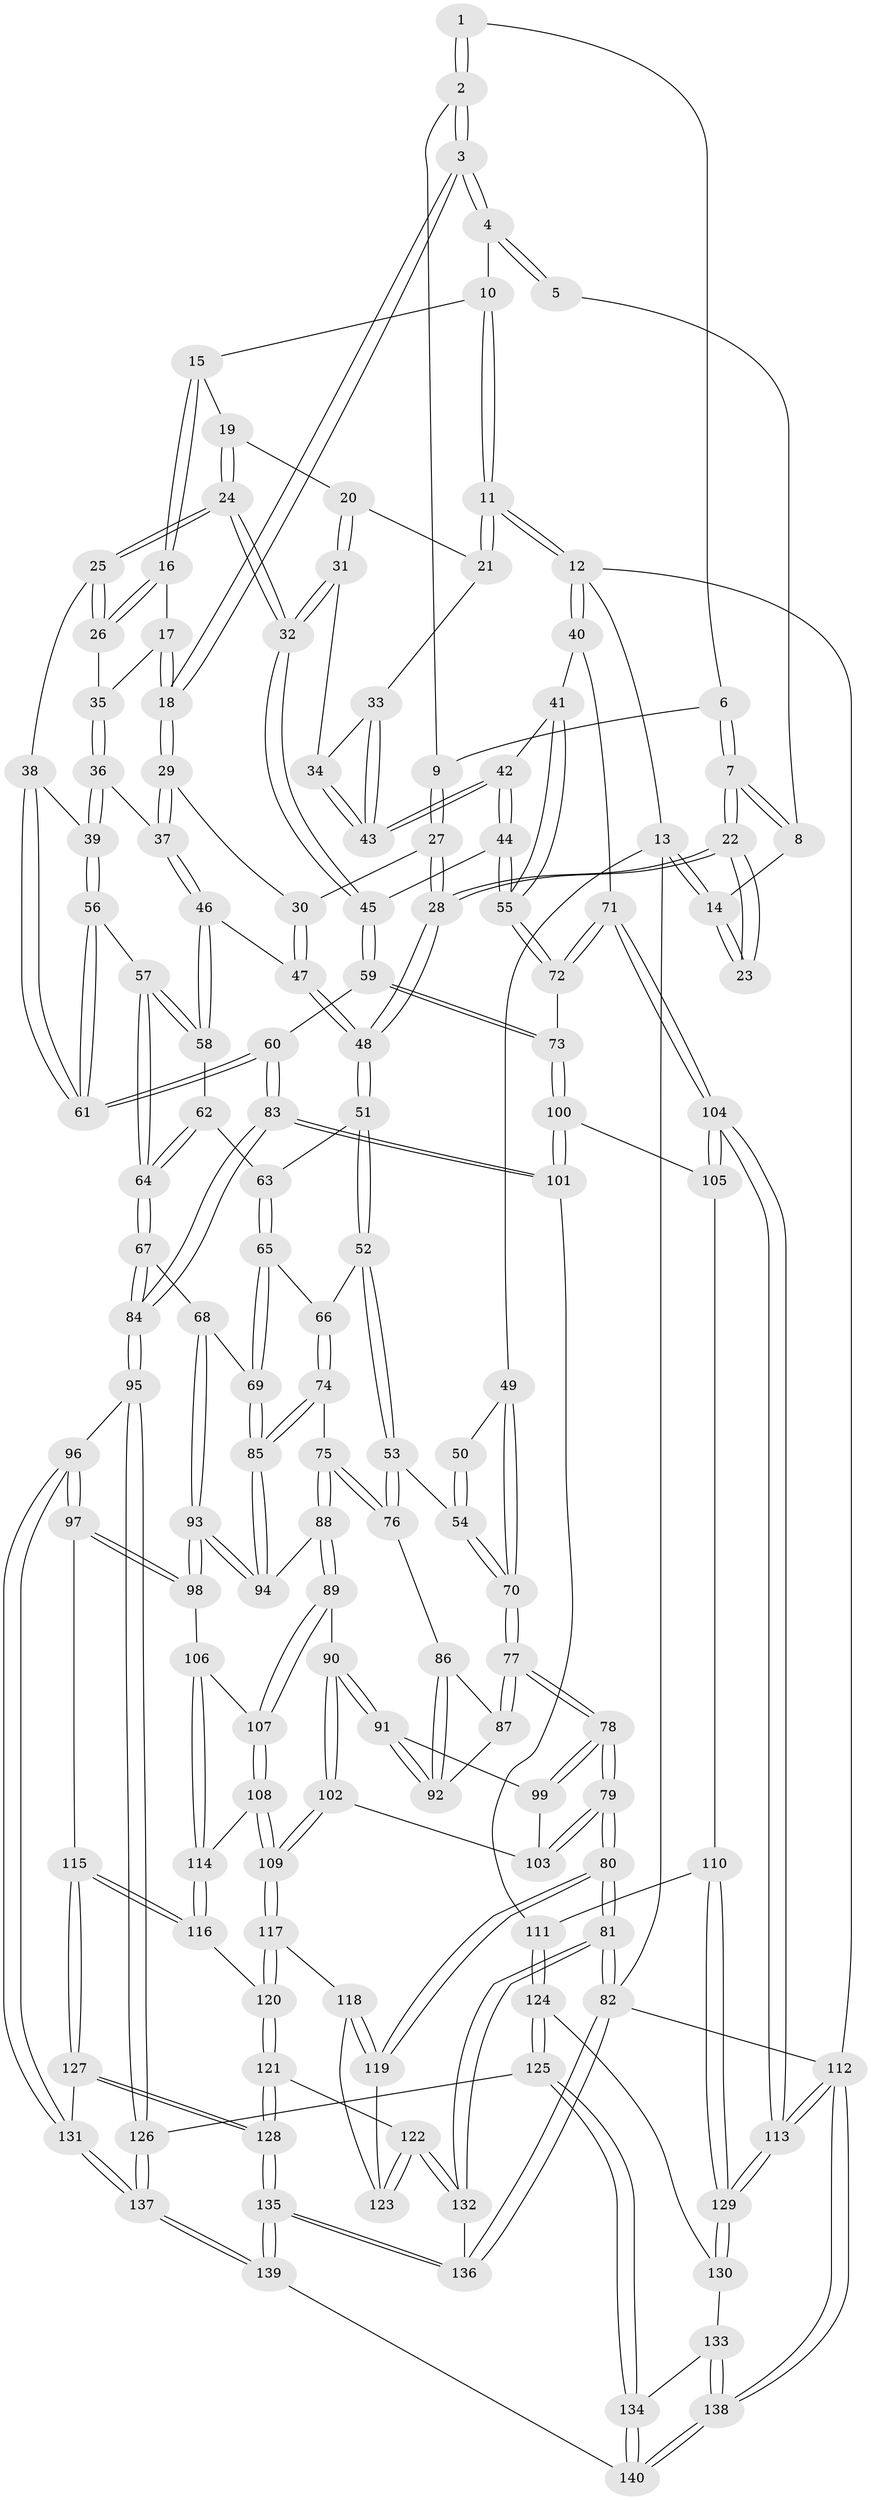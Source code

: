 // Generated by graph-tools (version 1.1) at 2025/38/03/09/25 02:38:23]
// undirected, 140 vertices, 347 edges
graph export_dot {
graph [start="1"]
  node [color=gray90,style=filled];
  1 [pos="+0.20124767242264385+0"];
  2 [pos="+0.32142885865428583+0.1029161368570567"];
  3 [pos="+0.3767802204579975+0.08314673629543949"];
  4 [pos="+0.491511535865193+0"];
  5 [pos="+0.14318967189089135+0"];
  6 [pos="+0.21905755751426564+0.0662069500927232"];
  7 [pos="+0.1900703050420345+0.14017263754553477"];
  8 [pos="+0+0"];
  9 [pos="+0.30652698795248867+0.11255027584454352"];
  10 [pos="+0.5407797597786054+0"];
  11 [pos="+1+0"];
  12 [pos="+1+0"];
  13 [pos="+0+0"];
  14 [pos="+0+0"];
  15 [pos="+0.5723026047775203+0"];
  16 [pos="+0.5418241073360774+0.11525440206996664"];
  17 [pos="+0.4198512531717499+0.1496883552058478"];
  18 [pos="+0.4005158121720146+0.1504969322930075"];
  19 [pos="+0.6714015416046324+0.07136305962856591"];
  20 [pos="+0.8009989188954931+0.1103105229983301"];
  21 [pos="+0.9171651106497588+0.025459824889230764"];
  22 [pos="+0.1780951826454258+0.18247301920128497"];
  23 [pos="+0.17062821886941687+0.18015759489859096"];
  24 [pos="+0.6726833936371943+0.22957602305187716"];
  25 [pos="+0.613064236759928+0.2362810849817543"];
  26 [pos="+0.5418993720866165+0.11955870273444621"];
  27 [pos="+0.2584836976291689+0.18981412852211604"];
  28 [pos="+0.20926402831224858+0.21287129775556024"];
  29 [pos="+0.3985488972633453+0.18198471125014118"];
  30 [pos="+0.3319241695231866+0.2107261868526747"];
  31 [pos="+0.7901866837797816+0.17508901515175546"];
  32 [pos="+0.7412731571554286+0.26664433060623155"];
  33 [pos="+0.8925770183923444+0.1794503170771276"];
  34 [pos="+0.7924828277446573+0.1756804190570409"];
  35 [pos="+0.5030573420691062+0.1736732554945105"];
  36 [pos="+0.4778073791452419+0.24546141180825845"];
  37 [pos="+0.43534571352531476+0.23618621519326086"];
  38 [pos="+0.6054604096266136+0.24259999532648402"];
  39 [pos="+0.5170400858647544+0.28293846409164364"];
  40 [pos="+1+0.15704861264218709"];
  41 [pos="+1+0.21840909067944775"];
  42 [pos="+0.8951421057928705+0.21657017600500753"];
  43 [pos="+0.8949087077616351+0.215942419161798"];
  44 [pos="+0.8258803822027133+0.3535244294067734"];
  45 [pos="+0.7821729962928516+0.346525153341691"];
  46 [pos="+0.37925467153367576+0.2931705374784449"];
  47 [pos="+0.3471593356243596+0.27855629067999654"];
  48 [pos="+0.20967807079400436+0.31514258840107545"];
  49 [pos="+0+0"];
  50 [pos="+0.1372375236588265+0.18246376168571465"];
  51 [pos="+0.20718533559248553+0.32329024122769007"];
  52 [pos="+0.13819048246364848+0.385290684453173"];
  53 [pos="+0.1361749063743778+0.3863252820701909"];
  54 [pos="+0+0.30873280093282673"];
  55 [pos="+0.8311258757951676+0.3562570158988144"];
  56 [pos="+0.5007240304357241+0.40877324941102594"];
  57 [pos="+0.5003221676175089+0.40888741412727997"];
  58 [pos="+0.38260169102355834+0.31513319430257963"];
  59 [pos="+0.6524225514933163+0.47039374086277796"];
  60 [pos="+0.6411127681983562+0.4739555300041639"];
  61 [pos="+0.6279199955360252+0.4654964638558333"];
  62 [pos="+0.34462292278883183+0.35758101704758444"];
  63 [pos="+0.31548005178739674+0.3846730024549775"];
  64 [pos="+0.4953985951009576+0.4123354779190654"];
  65 [pos="+0.34819946470811136+0.4511973667393253"];
  66 [pos="+0.2709450137169323+0.47489844514497825"];
  67 [pos="+0.41367249197758077+0.4733864545328223"];
  68 [pos="+0.4017918299544733+0.4742774300442346"];
  69 [pos="+0.36349691756738983+0.46088138031162706"];
  70 [pos="+0+0.2991683668125566"];
  71 [pos="+1+0.48289880812934305"];
  72 [pos="+0.979609972493628+0.46206893934248394"];
  73 [pos="+0.810193915928705+0.5824550746883576"];
  74 [pos="+0.25064368567106554+0.5270700249767335"];
  75 [pos="+0.16371542682266063+0.5226277876444619"];
  76 [pos="+0.13420712653093592+0.46259860862485724"];
  77 [pos="+0+0.5251141031792875"];
  78 [pos="+0+0.5480108302783381"];
  79 [pos="+0+0.652842983121608"];
  80 [pos="+0+0.8706385497459176"];
  81 [pos="+0+1"];
  82 [pos="+0+1"];
  83 [pos="+0.5700195884933373+0.701061022815147"];
  84 [pos="+0.523473577400364+0.7356169502937183"];
  85 [pos="+0.2770368441589013+0.5633929509976576"];
  86 [pos="+0.0826948137639528+0.5058401751240423"];
  87 [pos="+0.004874567264517797+0.5220690810850865"];
  88 [pos="+0.1606783344059065+0.5604775014871332"];
  89 [pos="+0.1397213070631157+0.6140570276806959"];
  90 [pos="+0.12382059965901292+0.6210000744370339"];
  91 [pos="+0.07212820341440745+0.5885145934789097"];
  92 [pos="+0.06992111740873744+0.569758492397667"];
  93 [pos="+0.3121481724330071+0.6517705685389603"];
  94 [pos="+0.2871113524724276+0.6046790230874517"];
  95 [pos="+0.5108568040748871+0.7520227318123817"];
  96 [pos="+0.5089033084951918+0.7522449020392825"];
  97 [pos="+0.3563736627796927+0.7123555823955309"];
  98 [pos="+0.31285844665089746+0.657608814521066"];
  99 [pos="+0.058604199847984005+0.5908146222995162"];
  100 [pos="+0.8055969305374554+0.6293407167749808"];
  101 [pos="+0.6343497263495842+0.7051762442098622"];
  102 [pos="+0.07891687883272631+0.6986234498591452"];
  103 [pos="+0.007724572397890044+0.6798960880227939"];
  104 [pos="+1+0.7854179042255259"];
  105 [pos="+0.8093425992397782+0.6344806013163984"];
  106 [pos="+0.2715813649392166+0.6582664167685417"];
  107 [pos="+0.2055444181356884+0.6563617560390396"];
  108 [pos="+0.16998080140954722+0.7244068077194051"];
  109 [pos="+0.0866358845683124+0.715908333355673"];
  110 [pos="+0.8184696168604988+0.7813333002410755"];
  111 [pos="+0.7773080857796117+0.7822618305928105"];
  112 [pos="+1+1"];
  113 [pos="+1+0.9950310305486563"];
  114 [pos="+0.1844060595692237+0.7446393748787498"];
  115 [pos="+0.26191941162371096+0.7917096975256203"];
  116 [pos="+0.19796215542571313+0.7682209958540066"];
  117 [pos="+0.08252557855134433+0.7664203874001816"];
  118 [pos="+0.031400060977055444+0.7967577193724344"];
  119 [pos="+0+0.8233569306942944"];
  120 [pos="+0.12204037200663648+0.8096926638786995"];
  121 [pos="+0.13094127052392596+0.8729081973835436"];
  122 [pos="+0.10122035914243907+0.8865161764586226"];
  123 [pos="+0.08548787647561867+0.8756925450096584"];
  124 [pos="+0.7257817554011022+0.8635535925102789"];
  125 [pos="+0.5916171147513979+0.8884531595571915"];
  126 [pos="+0.5195230544022237+0.7699165557724207"];
  127 [pos="+0.23863072575576616+0.8869977687312569"];
  128 [pos="+0.21291673661968605+0.9086951160953964"];
  129 [pos="+1+0.9225213454121194"];
  130 [pos="+0.7664624769338361+0.8978974388801106"];
  131 [pos="+0.36681242216298265+0.9170262848415369"];
  132 [pos="+0.07563878201125222+0.9164656446106427"];
  133 [pos="+0.7374518921899952+0.9402338000259448"];
  134 [pos="+0.6032227232546238+0.9476177653446318"];
  135 [pos="+0.19538117717202078+1"];
  136 [pos="+0.18621537249537473+1"];
  137 [pos="+0.3814493241644419+1"];
  138 [pos="+1+1"];
  139 [pos="+0.38129047031197066+1"];
  140 [pos="+0.5949433646107477+1"];
  1 -- 2;
  1 -- 2;
  1 -- 6;
  2 -- 3;
  2 -- 3;
  2 -- 9;
  3 -- 4;
  3 -- 4;
  3 -- 18;
  3 -- 18;
  4 -- 5;
  4 -- 5;
  4 -- 10;
  5 -- 8;
  6 -- 7;
  6 -- 7;
  6 -- 9;
  7 -- 8;
  7 -- 8;
  7 -- 22;
  7 -- 22;
  8 -- 14;
  9 -- 27;
  9 -- 27;
  10 -- 11;
  10 -- 11;
  10 -- 15;
  11 -- 12;
  11 -- 12;
  11 -- 21;
  11 -- 21;
  12 -- 13;
  12 -- 40;
  12 -- 40;
  12 -- 112;
  13 -- 14;
  13 -- 14;
  13 -- 49;
  13 -- 82;
  14 -- 23;
  14 -- 23;
  15 -- 16;
  15 -- 16;
  15 -- 19;
  16 -- 17;
  16 -- 26;
  16 -- 26;
  17 -- 18;
  17 -- 18;
  17 -- 35;
  18 -- 29;
  18 -- 29;
  19 -- 20;
  19 -- 24;
  19 -- 24;
  20 -- 21;
  20 -- 31;
  20 -- 31;
  21 -- 33;
  22 -- 23;
  22 -- 23;
  22 -- 28;
  22 -- 28;
  24 -- 25;
  24 -- 25;
  24 -- 32;
  24 -- 32;
  25 -- 26;
  25 -- 26;
  25 -- 38;
  26 -- 35;
  27 -- 28;
  27 -- 28;
  27 -- 30;
  28 -- 48;
  28 -- 48;
  29 -- 30;
  29 -- 37;
  29 -- 37;
  30 -- 47;
  30 -- 47;
  31 -- 32;
  31 -- 32;
  31 -- 34;
  32 -- 45;
  32 -- 45;
  33 -- 34;
  33 -- 43;
  33 -- 43;
  34 -- 43;
  34 -- 43;
  35 -- 36;
  35 -- 36;
  36 -- 37;
  36 -- 39;
  36 -- 39;
  37 -- 46;
  37 -- 46;
  38 -- 39;
  38 -- 61;
  38 -- 61;
  39 -- 56;
  39 -- 56;
  40 -- 41;
  40 -- 71;
  41 -- 42;
  41 -- 55;
  41 -- 55;
  42 -- 43;
  42 -- 43;
  42 -- 44;
  42 -- 44;
  44 -- 45;
  44 -- 55;
  44 -- 55;
  45 -- 59;
  45 -- 59;
  46 -- 47;
  46 -- 58;
  46 -- 58;
  47 -- 48;
  47 -- 48;
  48 -- 51;
  48 -- 51;
  49 -- 50;
  49 -- 70;
  49 -- 70;
  50 -- 54;
  50 -- 54;
  51 -- 52;
  51 -- 52;
  51 -- 63;
  52 -- 53;
  52 -- 53;
  52 -- 66;
  53 -- 54;
  53 -- 76;
  53 -- 76;
  54 -- 70;
  54 -- 70;
  55 -- 72;
  55 -- 72;
  56 -- 57;
  56 -- 61;
  56 -- 61;
  57 -- 58;
  57 -- 58;
  57 -- 64;
  57 -- 64;
  58 -- 62;
  59 -- 60;
  59 -- 73;
  59 -- 73;
  60 -- 61;
  60 -- 61;
  60 -- 83;
  60 -- 83;
  62 -- 63;
  62 -- 64;
  62 -- 64;
  63 -- 65;
  63 -- 65;
  64 -- 67;
  64 -- 67;
  65 -- 66;
  65 -- 69;
  65 -- 69;
  66 -- 74;
  66 -- 74;
  67 -- 68;
  67 -- 84;
  67 -- 84;
  68 -- 69;
  68 -- 93;
  68 -- 93;
  69 -- 85;
  69 -- 85;
  70 -- 77;
  70 -- 77;
  71 -- 72;
  71 -- 72;
  71 -- 104;
  71 -- 104;
  72 -- 73;
  73 -- 100;
  73 -- 100;
  74 -- 75;
  74 -- 85;
  74 -- 85;
  75 -- 76;
  75 -- 76;
  75 -- 88;
  75 -- 88;
  76 -- 86;
  77 -- 78;
  77 -- 78;
  77 -- 87;
  77 -- 87;
  78 -- 79;
  78 -- 79;
  78 -- 99;
  78 -- 99;
  79 -- 80;
  79 -- 80;
  79 -- 103;
  79 -- 103;
  80 -- 81;
  80 -- 81;
  80 -- 119;
  80 -- 119;
  81 -- 82;
  81 -- 82;
  81 -- 132;
  81 -- 132;
  82 -- 112;
  82 -- 136;
  82 -- 136;
  83 -- 84;
  83 -- 84;
  83 -- 101;
  83 -- 101;
  84 -- 95;
  84 -- 95;
  85 -- 94;
  85 -- 94;
  86 -- 87;
  86 -- 92;
  86 -- 92;
  87 -- 92;
  88 -- 89;
  88 -- 89;
  88 -- 94;
  89 -- 90;
  89 -- 107;
  89 -- 107;
  90 -- 91;
  90 -- 91;
  90 -- 102;
  90 -- 102;
  91 -- 92;
  91 -- 92;
  91 -- 99;
  93 -- 94;
  93 -- 94;
  93 -- 98;
  93 -- 98;
  95 -- 96;
  95 -- 126;
  95 -- 126;
  96 -- 97;
  96 -- 97;
  96 -- 131;
  96 -- 131;
  97 -- 98;
  97 -- 98;
  97 -- 115;
  98 -- 106;
  99 -- 103;
  100 -- 101;
  100 -- 101;
  100 -- 105;
  101 -- 111;
  102 -- 103;
  102 -- 109;
  102 -- 109;
  104 -- 105;
  104 -- 105;
  104 -- 113;
  104 -- 113;
  105 -- 110;
  106 -- 107;
  106 -- 114;
  106 -- 114;
  107 -- 108;
  107 -- 108;
  108 -- 109;
  108 -- 109;
  108 -- 114;
  109 -- 117;
  109 -- 117;
  110 -- 111;
  110 -- 129;
  110 -- 129;
  111 -- 124;
  111 -- 124;
  112 -- 113;
  112 -- 113;
  112 -- 138;
  112 -- 138;
  113 -- 129;
  113 -- 129;
  114 -- 116;
  114 -- 116;
  115 -- 116;
  115 -- 116;
  115 -- 127;
  115 -- 127;
  116 -- 120;
  117 -- 118;
  117 -- 120;
  117 -- 120;
  118 -- 119;
  118 -- 119;
  118 -- 123;
  119 -- 123;
  120 -- 121;
  120 -- 121;
  121 -- 122;
  121 -- 128;
  121 -- 128;
  122 -- 123;
  122 -- 123;
  122 -- 132;
  122 -- 132;
  124 -- 125;
  124 -- 125;
  124 -- 130;
  125 -- 126;
  125 -- 134;
  125 -- 134;
  126 -- 137;
  126 -- 137;
  127 -- 128;
  127 -- 128;
  127 -- 131;
  128 -- 135;
  128 -- 135;
  129 -- 130;
  129 -- 130;
  130 -- 133;
  131 -- 137;
  131 -- 137;
  132 -- 136;
  133 -- 134;
  133 -- 138;
  133 -- 138;
  134 -- 140;
  134 -- 140;
  135 -- 136;
  135 -- 136;
  135 -- 139;
  135 -- 139;
  137 -- 139;
  137 -- 139;
  138 -- 140;
  138 -- 140;
  139 -- 140;
}
